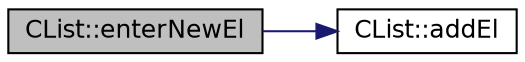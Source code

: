 digraph "CList::enterNewEl"
{
 // LATEX_PDF_SIZE
  edge [fontname="Helvetica",fontsize="12",labelfontname="Helvetica",labelfontsize="12"];
  node [fontname="Helvetica",fontsize="12",shape=record];
  rankdir="LR";
  Node1 [label="CList::enterNewEl",height=0.2,width=0.4,color="black", fillcolor="grey75", style="filled", fontcolor="black",tooltip=" "];
  Node1 -> Node2 [color="midnightblue",fontsize="12",style="solid",fontname="Helvetica"];
  Node2 [label="CList::addEl",height=0.2,width=0.4,color="black", fillcolor="white", style="filled",URL="$class_c_list.html#a3e4dfb6e3f048741737f5f9383dfcf24",tooltip=" "];
}
